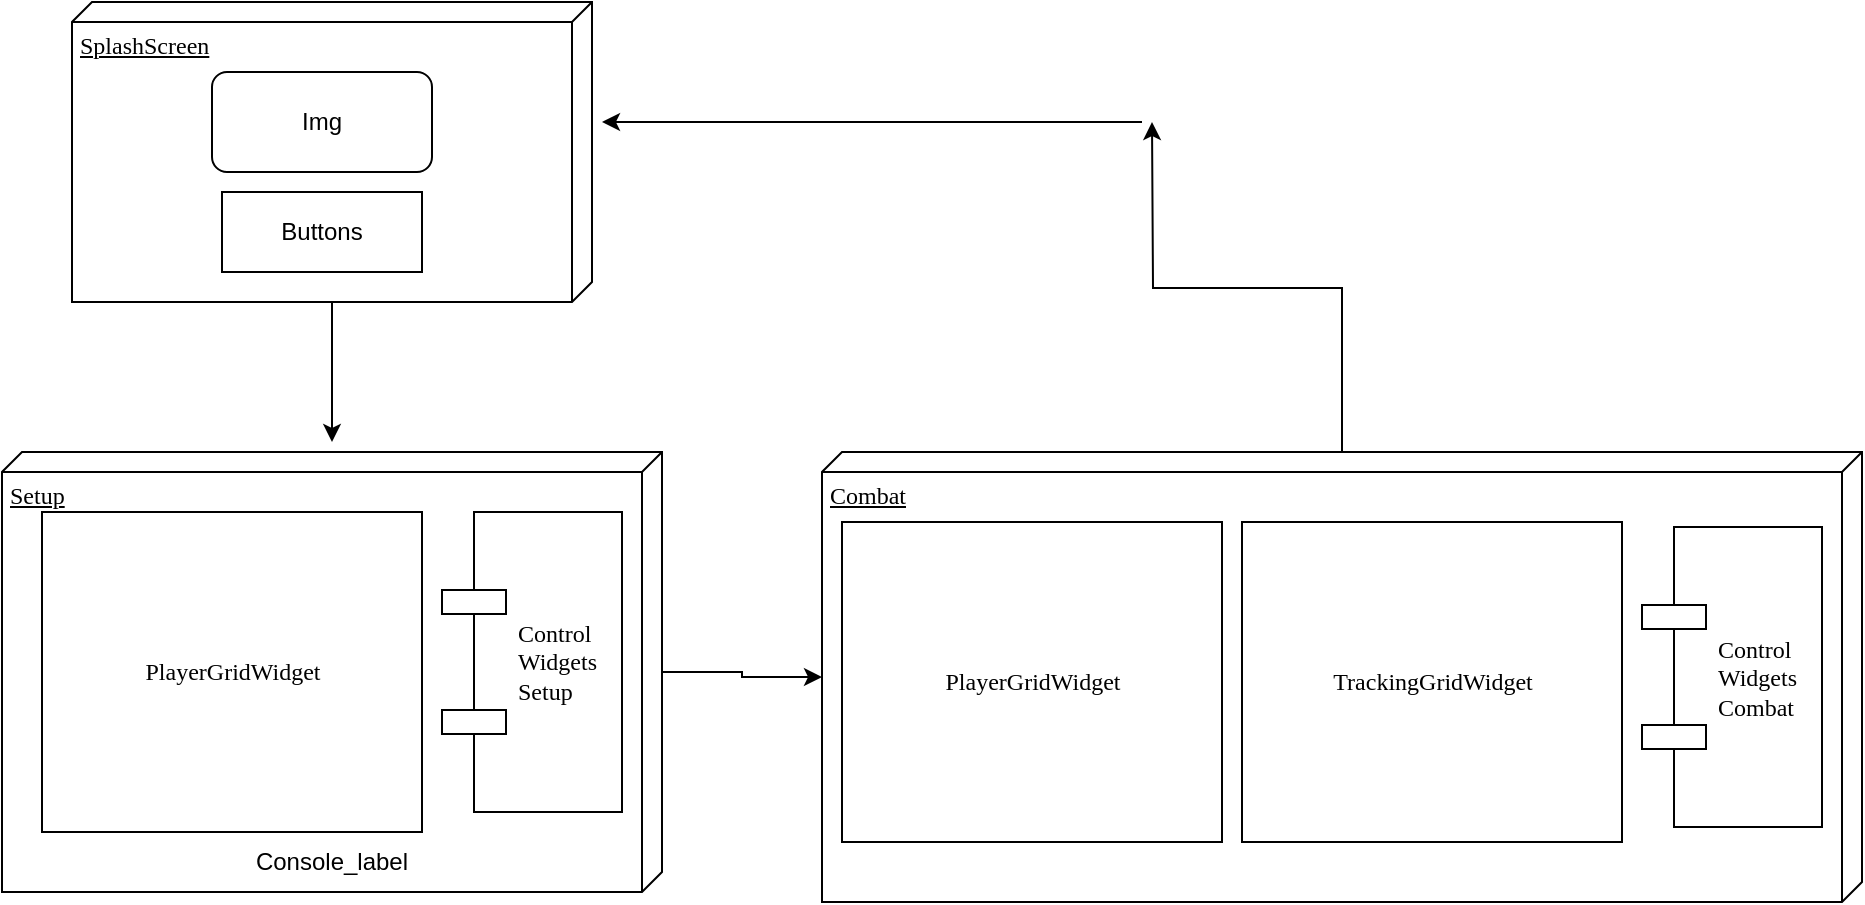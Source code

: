 <mxfile version="13.3.0" type="device"><diagram name="Page-1" id="5f0bae14-7c28-e335-631c-24af17079c00"><mxGraphModel dx="1662" dy="713" grid="1" gridSize="10" guides="1" tooltips="1" connect="1" arrows="1" fold="1" page="1" pageScale="1" pageWidth="1100" pageHeight="850" background="#ffffff" math="0" shadow="0"><root><mxCell id="0"/><mxCell id="1" parent="0"/><mxCell id="QmJLVfNDAoCPVVczKIoC-15" style="edgeStyle=orthogonalEdgeStyle;rounded=0;orthogonalLoop=1;jettySize=auto;html=1;" edge="1" parent="1" source="39150e848f15840c-1" target="39150e848f15840c-2"><mxGeometry relative="1" as="geometry"/></mxCell><mxCell id="39150e848f15840c-1" value="Setup" style="verticalAlign=top;align=left;spacingTop=8;spacingLeft=2;spacingRight=12;shape=cube;size=10;direction=south;fontStyle=4;html=1;rounded=0;shadow=0;comic=0;labelBackgroundColor=none;strokeWidth=1;fontFamily=Verdana;fontSize=12" parent="1" vertex="1"><mxGeometry x="110" y="325" width="330" height="220" as="geometry"/></mxCell><mxCell id="QmJLVfNDAoCPVVczKIoC-10" style="edgeStyle=orthogonalEdgeStyle;rounded=0;orthogonalLoop=1;jettySize=auto;html=1;" edge="1" parent="1" source="39150e848f15840c-2"><mxGeometry relative="1" as="geometry"><mxPoint x="685" y="160" as="targetPoint"/></mxGeometry></mxCell><mxCell id="39150e848f15840c-2" value="Combat" style="verticalAlign=top;align=left;spacingTop=8;spacingLeft=2;spacingRight=12;shape=cube;size=10;direction=south;fontStyle=4;html=1;rounded=0;shadow=0;comic=0;labelBackgroundColor=none;strokeWidth=1;fontFamily=Verdana;fontSize=12" parent="1" vertex="1"><mxGeometry x="520" y="325" width="520" height="225" as="geometry"/></mxCell><mxCell id="QmJLVfNDAoCPVVczKIoC-8" style="edgeStyle=orthogonalEdgeStyle;rounded=0;orthogonalLoop=1;jettySize=auto;html=1;" edge="1" parent="1" source="39150e848f15840c-3"><mxGeometry relative="1" as="geometry"><mxPoint x="275" y="320" as="targetPoint"/></mxGeometry></mxCell><mxCell id="39150e848f15840c-3" value="SplashScreen" style="verticalAlign=top;align=left;spacingTop=8;spacingLeft=2;spacingRight=12;shape=cube;size=10;direction=south;fontStyle=4;html=1;rounded=0;shadow=0;comic=0;labelBackgroundColor=none;strokeWidth=1;fontFamily=Verdana;fontSize=12" parent="1" vertex="1"><mxGeometry x="145" y="100" width="260" height="150" as="geometry"/></mxCell><mxCell id="39150e848f15840c-4" value="PlayerGridWidget" style="html=1;rounded=0;shadow=0;comic=0;labelBackgroundColor=none;strokeWidth=1;fontFamily=Verdana;fontSize=12;align=center;" parent="1" vertex="1"><mxGeometry x="130" y="355" width="190" height="160" as="geometry"/></mxCell><mxCell id="39150e848f15840c-5" value="Control&amp;nbsp;&lt;br&gt;Widgets&lt;br&gt;Setup" style="shape=component;align=left;spacingLeft=36;rounded=0;shadow=0;comic=0;labelBackgroundColor=none;strokeWidth=1;fontFamily=Verdana;fontSize=12;html=1;" parent="1" vertex="1"><mxGeometry x="330" y="355" width="90" height="150" as="geometry"/></mxCell><mxCell id="QmJLVfNDAoCPVVczKIoC-5" value="Img" style="rounded=1;whiteSpace=wrap;html=1;" vertex="1" parent="1"><mxGeometry x="215" y="135" width="110" height="50" as="geometry"/></mxCell><mxCell id="QmJLVfNDAoCPVVczKIoC-6" value="Buttons" style="rounded=0;whiteSpace=wrap;html=1;" vertex="1" parent="1"><mxGeometry x="220" y="195" width="100" height="40" as="geometry"/></mxCell><mxCell id="QmJLVfNDAoCPVVczKIoC-11" value="" style="endArrow=classic;html=1;" edge="1" parent="1"><mxGeometry width="50" height="50" relative="1" as="geometry"><mxPoint x="680" y="160" as="sourcePoint"/><mxPoint x="410" y="160" as="targetPoint"/><Array as="points"><mxPoint x="560" y="160"/></Array></mxGeometry></mxCell><mxCell id="QmJLVfNDAoCPVVczKIoC-12" value="PlayerGridWidget" style="html=1;rounded=0;shadow=0;comic=0;labelBackgroundColor=none;strokeWidth=1;fontFamily=Verdana;fontSize=12;align=center;" vertex="1" parent="1"><mxGeometry x="530" y="360" width="190" height="160" as="geometry"/></mxCell><mxCell id="QmJLVfNDAoCPVVczKIoC-13" value="TrackingGridWidget" style="html=1;rounded=0;shadow=0;comic=0;labelBackgroundColor=none;strokeWidth=1;fontFamily=Verdana;fontSize=12;align=center;" vertex="1" parent="1"><mxGeometry x="730" y="360" width="190" height="160" as="geometry"/></mxCell><mxCell id="QmJLVfNDAoCPVVczKIoC-14" value="Control&amp;nbsp;&lt;br&gt;Widgets&lt;br&gt;Combat" style="shape=component;align=left;spacingLeft=36;rounded=0;shadow=0;comic=0;labelBackgroundColor=none;strokeWidth=1;fontFamily=Verdana;fontSize=12;html=1;" vertex="1" parent="1"><mxGeometry x="930" y="362.5" width="90" height="150" as="geometry"/></mxCell><mxCell id="QmJLVfNDAoCPVVczKIoC-16" value="Console_label" style="text;html=1;strokeColor=none;fillColor=none;align=center;verticalAlign=middle;whiteSpace=wrap;rounded=0;" vertex="1" parent="1"><mxGeometry x="255" y="520" width="40" height="20" as="geometry"/></mxCell></root></mxGraphModel></diagram></mxfile>
